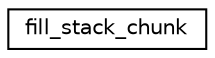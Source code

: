 digraph "Graphical Class Hierarchy"
{
  edge [fontname="Helvetica",fontsize="10",labelfontname="Helvetica",labelfontsize="10"];
  node [fontname="Helvetica",fontsize="10",shape=record];
  rankdir="LR";
  Node1 [label="fill_stack_chunk",height=0.2,width=0.4,color="black", fillcolor="white", style="filled",URL="$structfill__stack__chunk.html"];
}
